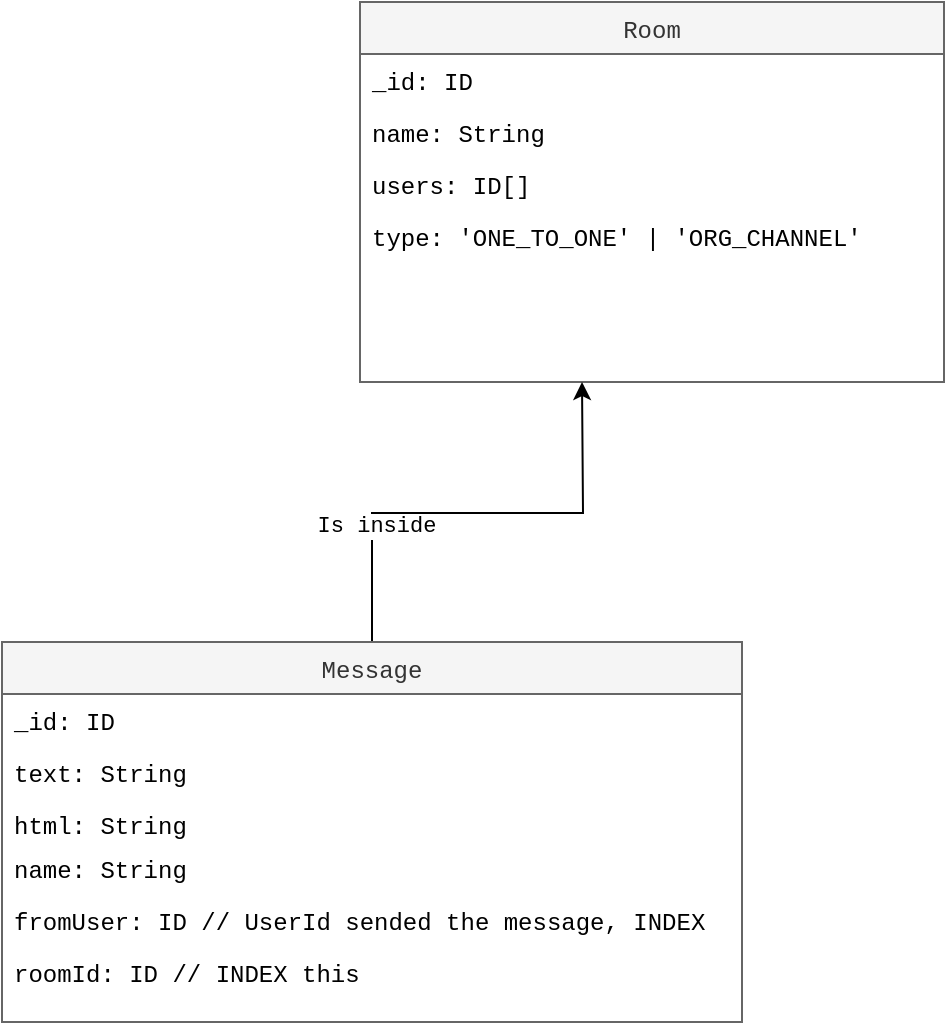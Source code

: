 <mxfile version="13.5.3" type="github">
  <diagram id="C5RBs43oDa-KdzZeNtuy" name="Page-1">
    <mxGraphModel dx="1227" dy="794" grid="1" gridSize="10" guides="1" tooltips="1" connect="1" arrows="1" fold="1" page="1" pageScale="1" pageWidth="827" pageHeight="1169" math="0" shadow="0">
      <root>
        <mxCell id="WIyWlLk6GJQsqaUBKTNV-0" />
        <mxCell id="WIyWlLk6GJQsqaUBKTNV-1" parent="WIyWlLk6GJQsqaUBKTNV-0" />
        <mxCell id="zkfFHV4jXpPFQw0GAbJ--17" value="Room" style="swimlane;fontStyle=0;align=center;verticalAlign=top;childLayout=stackLayout;horizontal=1;startSize=26;horizontalStack=0;resizeParent=1;resizeLast=0;collapsible=1;marginBottom=0;rounded=0;shadow=0;strokeWidth=1;swimlaneFillColor=#ffffff;fillColor=#f5f5f5;strokeColor=#666666;fontColor=#333333;fontFamily=Courier New;" parent="WIyWlLk6GJQsqaUBKTNV-1" vertex="1">
          <mxGeometry x="509" y="120" width="292" height="190" as="geometry">
            <mxRectangle x="550" y="140" width="160" height="26" as="alternateBounds" />
          </mxGeometry>
        </mxCell>
        <mxCell id="zkfFHV4jXpPFQw0GAbJ--18" value="_id: ID " style="text;align=left;verticalAlign=top;spacingLeft=4;spacingRight=4;overflow=hidden;rotatable=0;points=[[0,0.5],[1,0.5]];portConstraint=eastwest;fontFamily=Courier New;" parent="zkfFHV4jXpPFQw0GAbJ--17" vertex="1">
          <mxGeometry y="26" width="292" height="26" as="geometry" />
        </mxCell>
        <mxCell id="zkfFHV4jXpPFQw0GAbJ--19" value="name: String" style="text;align=left;verticalAlign=top;spacingLeft=4;spacingRight=4;overflow=hidden;rotatable=0;points=[[0,0.5],[1,0.5]];portConstraint=eastwest;rounded=0;shadow=0;html=0;fontFamily=Courier New;" parent="zkfFHV4jXpPFQw0GAbJ--17" vertex="1">
          <mxGeometry y="52" width="292" height="26" as="geometry" />
        </mxCell>
        <mxCell id="zkfFHV4jXpPFQw0GAbJ--20" value="users: ID[]" style="text;align=left;verticalAlign=top;spacingLeft=4;spacingRight=4;overflow=hidden;rotatable=0;points=[[0,0.5],[1,0.5]];portConstraint=eastwest;rounded=0;shadow=0;html=0;fontFamily=Courier New;" parent="zkfFHV4jXpPFQw0GAbJ--17" vertex="1">
          <mxGeometry y="78" width="292" height="26" as="geometry" />
        </mxCell>
        <mxCell id="zkfFHV4jXpPFQw0GAbJ--21" value="type: &#39;ONE_TO_ONE&#39; | &#39;ORG_CHANNEL&#39;" style="text;align=left;verticalAlign=top;spacingLeft=4;spacingRight=4;overflow=hidden;rotatable=0;points=[[0,0.5],[1,0.5]];portConstraint=eastwest;rounded=0;shadow=0;html=0;fontFamily=Courier New;" parent="zkfFHV4jXpPFQw0GAbJ--17" vertex="1">
          <mxGeometry y="104" width="292" height="26" as="geometry" />
        </mxCell>
        <mxCell id="EJpG4aKHv43q5tpVhDdi-11" style="edgeStyle=orthogonalEdgeStyle;rounded=0;orthogonalLoop=1;jettySize=auto;html=1;exitX=0.5;exitY=0;exitDx=0;exitDy=0;fontFamily=Courier New;" edge="1" parent="WIyWlLk6GJQsqaUBKTNV-1" source="EJpG4aKHv43q5tpVhDdi-4">
          <mxGeometry relative="1" as="geometry">
            <mxPoint x="620" y="310" as="targetPoint" />
          </mxGeometry>
        </mxCell>
        <mxCell id="EJpG4aKHv43q5tpVhDdi-12" value="Is inside" style="edgeLabel;html=1;align=center;verticalAlign=middle;resizable=0;points=[];fontFamily=Courier New;" vertex="1" connectable="0" parent="EJpG4aKHv43q5tpVhDdi-11">
          <mxGeometry x="-0.436" y="-6" relative="1" as="geometry">
            <mxPoint as="offset" />
          </mxGeometry>
        </mxCell>
        <mxCell id="EJpG4aKHv43q5tpVhDdi-4" value="Message" style="swimlane;fontStyle=0;align=center;verticalAlign=top;childLayout=stackLayout;horizontal=1;startSize=26;horizontalStack=0;resizeParent=1;resizeLast=0;collapsible=1;marginBottom=0;rounded=0;shadow=0;strokeWidth=1;swimlaneFillColor=#ffffff;fillColor=#f5f5f5;strokeColor=#666666;fontColor=#333333;fontFamily=Courier New;" vertex="1" parent="WIyWlLk6GJQsqaUBKTNV-1">
          <mxGeometry x="330" y="440" width="370" height="190" as="geometry">
            <mxRectangle x="550" y="140" width="160" height="26" as="alternateBounds" />
          </mxGeometry>
        </mxCell>
        <mxCell id="EJpG4aKHv43q5tpVhDdi-5" value="_id: ID " style="text;align=left;verticalAlign=top;spacingLeft=4;spacingRight=4;overflow=hidden;rotatable=0;points=[[0,0.5],[1,0.5]];portConstraint=eastwest;fontFamily=Courier New;" vertex="1" parent="EJpG4aKHv43q5tpVhDdi-4">
          <mxGeometry y="26" width="370" height="26" as="geometry" />
        </mxCell>
        <mxCell id="EJpG4aKHv43q5tpVhDdi-6" value="text: String" style="text;align=left;verticalAlign=top;spacingLeft=4;spacingRight=4;overflow=hidden;rotatable=0;points=[[0,0.5],[1,0.5]];portConstraint=eastwest;rounded=0;shadow=0;html=0;fontFamily=Courier New;" vertex="1" parent="EJpG4aKHv43q5tpVhDdi-4">
          <mxGeometry y="52" width="370" height="26" as="geometry" />
        </mxCell>
        <mxCell id="EJpG4aKHv43q5tpVhDdi-9" value="html: String" style="text;align=left;verticalAlign=top;spacingLeft=4;spacingRight=4;overflow=hidden;rotatable=0;points=[[0,0.5],[1,0.5]];portConstraint=eastwest;rounded=0;shadow=0;html=0;fontFamily=Courier New;" vertex="1" parent="EJpG4aKHv43q5tpVhDdi-4">
          <mxGeometry y="78" width="370" height="22" as="geometry" />
        </mxCell>
        <mxCell id="EJpG4aKHv43q5tpVhDdi-10" value="name: String" style="text;align=left;verticalAlign=top;spacingLeft=4;spacingRight=4;overflow=hidden;rotatable=0;points=[[0,0.5],[1,0.5]];portConstraint=eastwest;rounded=0;shadow=0;html=0;fontFamily=Courier New;" vertex="1" parent="EJpG4aKHv43q5tpVhDdi-4">
          <mxGeometry y="100" width="370" height="26" as="geometry" />
        </mxCell>
        <mxCell id="EJpG4aKHv43q5tpVhDdi-7" value="fromUser: ID // UserId sended the message, INDEX" style="text;align=left;verticalAlign=top;spacingLeft=4;spacingRight=4;overflow=hidden;rotatable=0;points=[[0,0.5],[1,0.5]];portConstraint=eastwest;rounded=0;shadow=0;html=0;fontFamily=Courier New;" vertex="1" parent="EJpG4aKHv43q5tpVhDdi-4">
          <mxGeometry y="126" width="370" height="26" as="geometry" />
        </mxCell>
        <mxCell id="EJpG4aKHv43q5tpVhDdi-8" value="roomId: ID // INDEX this" style="text;align=left;verticalAlign=top;spacingLeft=4;spacingRight=4;overflow=hidden;rotatable=0;points=[[0,0.5],[1,0.5]];portConstraint=eastwest;rounded=0;shadow=0;html=0;fontFamily=Courier New;" vertex="1" parent="EJpG4aKHv43q5tpVhDdi-4">
          <mxGeometry y="152" width="370" height="26" as="geometry" />
        </mxCell>
      </root>
    </mxGraphModel>
  </diagram>
</mxfile>
